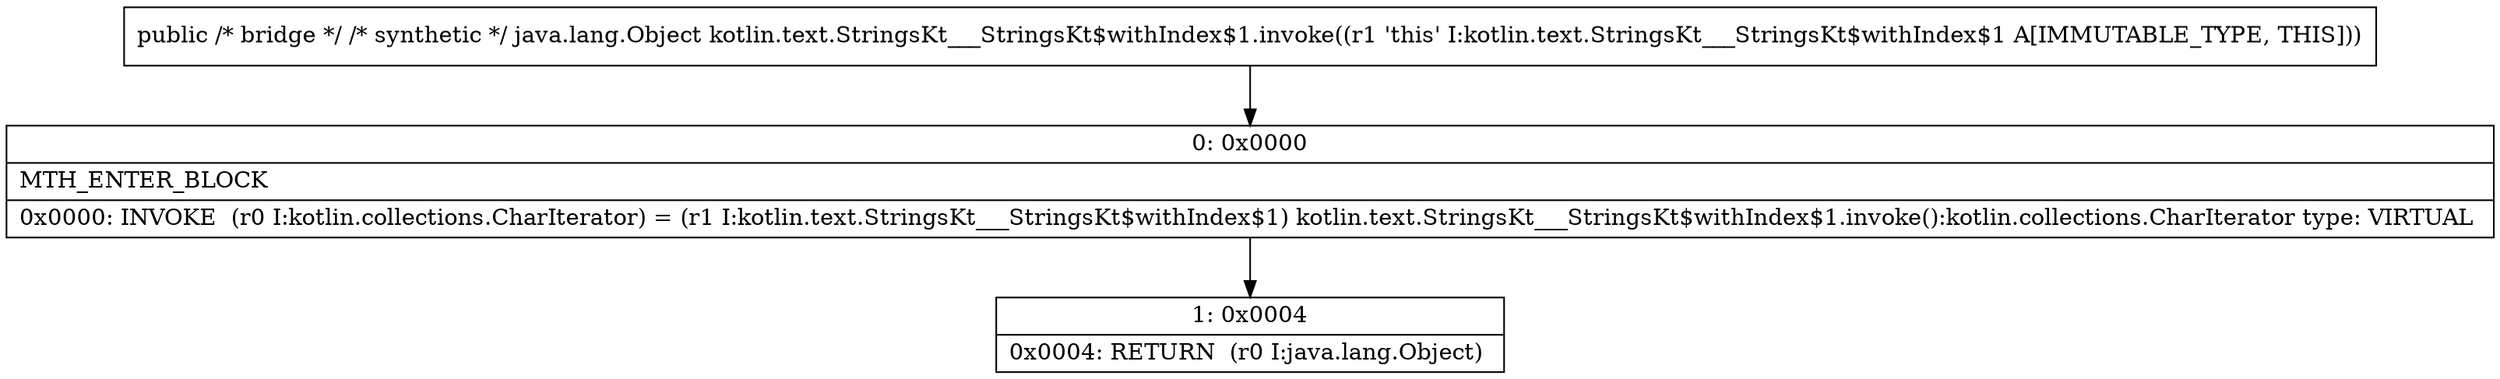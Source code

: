 digraph "CFG forkotlin.text.StringsKt___StringsKt$withIndex$1.invoke()Ljava\/lang\/Object;" {
Node_0 [shape=record,label="{0\:\ 0x0000|MTH_ENTER_BLOCK\l|0x0000: INVOKE  (r0 I:kotlin.collections.CharIterator) = (r1 I:kotlin.text.StringsKt___StringsKt$withIndex$1) kotlin.text.StringsKt___StringsKt$withIndex$1.invoke():kotlin.collections.CharIterator type: VIRTUAL \l}"];
Node_1 [shape=record,label="{1\:\ 0x0004|0x0004: RETURN  (r0 I:java.lang.Object) \l}"];
MethodNode[shape=record,label="{public \/* bridge *\/ \/* synthetic *\/ java.lang.Object kotlin.text.StringsKt___StringsKt$withIndex$1.invoke((r1 'this' I:kotlin.text.StringsKt___StringsKt$withIndex$1 A[IMMUTABLE_TYPE, THIS])) }"];
MethodNode -> Node_0;
Node_0 -> Node_1;
}

